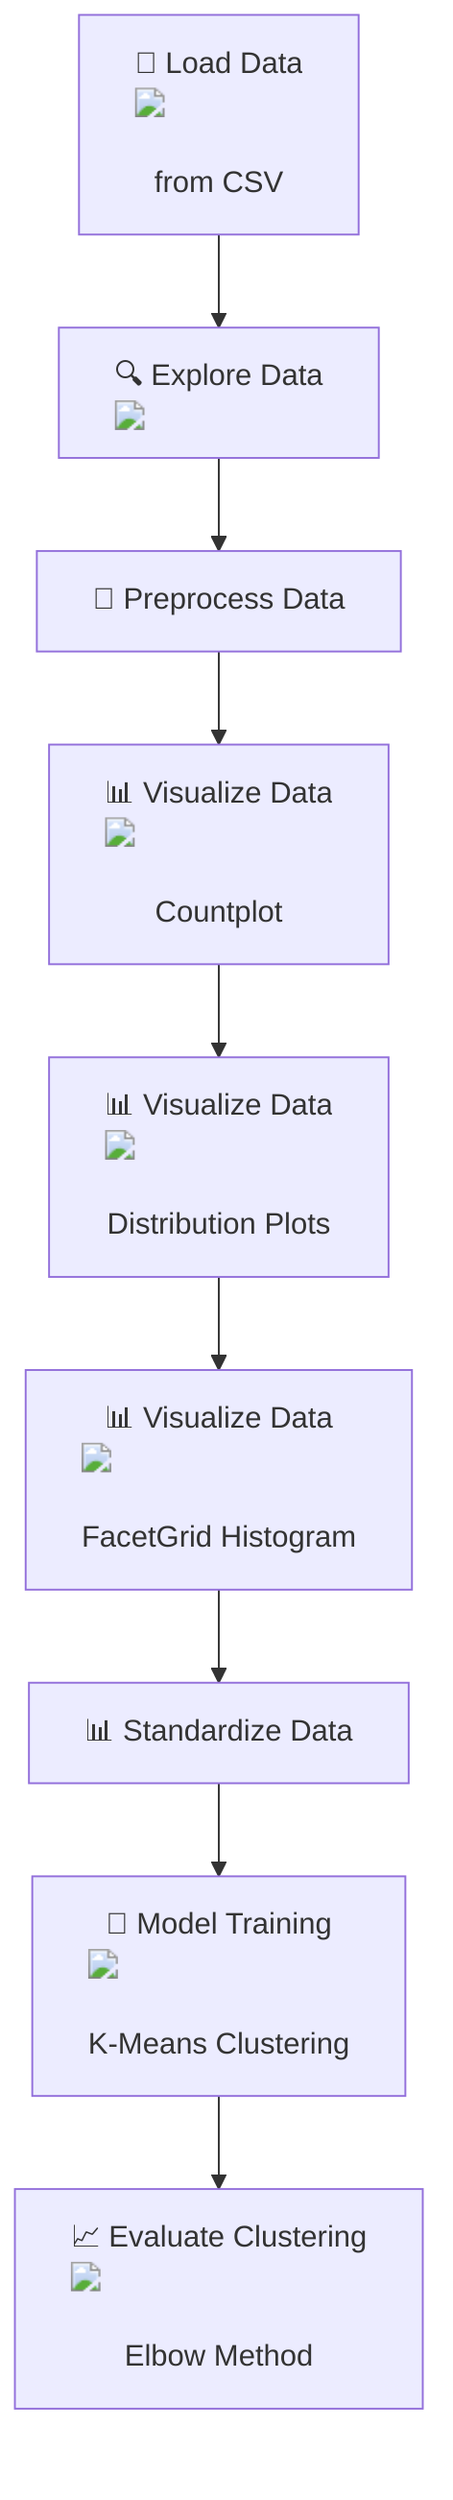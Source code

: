 graph TD;
    A["📁 Load Data <img src='file.svg' /> <br/> from CSV"] --> B["🔍 Explore Data <img src='table.svg' />"];
    B --> C["🧹 Preprocess Data"];
    C --> D["📊 Visualize Data <img src='barplot_template.svg' /> <br/> Countplot"];
    D --> E["📊 Visualize Data <img src='hist_template.svg' /> <br/> Distribution Plots"];
    E --> F["📊 Visualize Data <img src='scatter_plot_template.svg' /> <br/> FacetGrid Histogram"];
    F --> G["📊 Standardize Data"];
    G --> H["🤖 Model Training <img src='brain.svg' /> <br/> K-Means Clustering"];
    H --> I["📈 Evaluate Clustering <img src='lineplot_template.svg' /> <br/> Elbow Method"];
